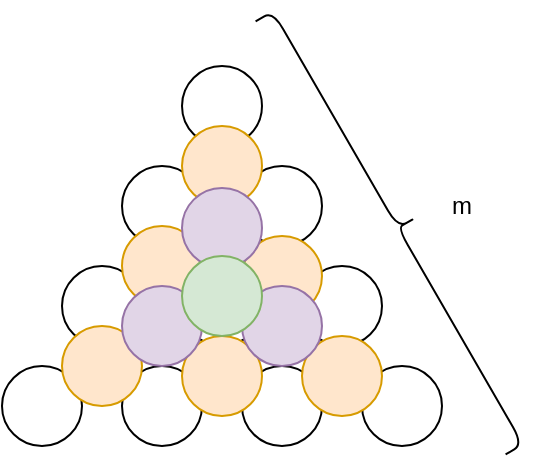 <mxfile version="16.5.1" type="device"><diagram id="NPf6RoLLkb9xHuEZ0TRM" name="Page-1"><mxGraphModel dx="1185" dy="728" grid="1" gridSize="10" guides="1" tooltips="1" connect="1" arrows="1" fold="1" page="1" pageScale="1" pageWidth="1169" pageHeight="827" math="0" shadow="0"><root><mxCell id="0"/><mxCell id="1" parent="0"/><mxCell id="zwampvZB81Tb2THDaLne-1" value="" style="ellipse;whiteSpace=wrap;html=1;aspect=fixed;" vertex="1" parent="1"><mxGeometry x="160" y="80" width="40" height="40" as="geometry"/></mxCell><mxCell id="zwampvZB81Tb2THDaLne-2" value="" style="ellipse;whiteSpace=wrap;html=1;aspect=fixed;" vertex="1" parent="1"><mxGeometry x="130" y="130" width="40" height="40" as="geometry"/></mxCell><mxCell id="zwampvZB81Tb2THDaLne-3" value="" style="ellipse;whiteSpace=wrap;html=1;aspect=fixed;" vertex="1" parent="1"><mxGeometry x="190" y="130" width="40" height="40" as="geometry"/></mxCell><mxCell id="zwampvZB81Tb2THDaLne-4" value="" style="ellipse;whiteSpace=wrap;html=1;aspect=fixed;" vertex="1" parent="1"><mxGeometry x="100" y="180" width="40" height="40" as="geometry"/></mxCell><mxCell id="zwampvZB81Tb2THDaLne-5" value="" style="ellipse;whiteSpace=wrap;html=1;aspect=fixed;" vertex="1" parent="1"><mxGeometry x="160" y="180" width="40" height="40" as="geometry"/></mxCell><mxCell id="zwampvZB81Tb2THDaLne-6" value="" style="ellipse;whiteSpace=wrap;html=1;aspect=fixed;" vertex="1" parent="1"><mxGeometry x="220" y="180" width="40" height="40" as="geometry"/></mxCell><mxCell id="zwampvZB81Tb2THDaLne-7" value="" style="ellipse;whiteSpace=wrap;html=1;aspect=fixed;" vertex="1" parent="1"><mxGeometry x="70" y="230" width="40" height="40" as="geometry"/></mxCell><mxCell id="zwampvZB81Tb2THDaLne-8" value="" style="ellipse;whiteSpace=wrap;html=1;aspect=fixed;" vertex="1" parent="1"><mxGeometry x="130" y="230" width="40" height="40" as="geometry"/></mxCell><mxCell id="zwampvZB81Tb2THDaLne-9" value="" style="ellipse;whiteSpace=wrap;html=1;aspect=fixed;" vertex="1" parent="1"><mxGeometry x="190" y="230" width="40" height="40" as="geometry"/></mxCell><mxCell id="zwampvZB81Tb2THDaLne-10" value="" style="ellipse;whiteSpace=wrap;html=1;aspect=fixed;" vertex="1" parent="1"><mxGeometry x="250" y="230" width="40" height="40" as="geometry"/></mxCell><mxCell id="zwampvZB81Tb2THDaLne-11" value="" style="shape=curlyBracket;whiteSpace=wrap;html=1;rounded=1;flipH=1;rotation=-30;size=0.5;" vertex="1" parent="1"><mxGeometry x="257.96" y="35.96" width="20" height="250" as="geometry"/></mxCell><mxCell id="zwampvZB81Tb2THDaLne-12" value="m" style="text;html=1;strokeColor=none;fillColor=none;align=center;verticalAlign=middle;whiteSpace=wrap;rounded=0;" vertex="1" parent="1"><mxGeometry x="270" y="135" width="60" height="30" as="geometry"/></mxCell><mxCell id="zwampvZB81Tb2THDaLne-13" value="" style="ellipse;whiteSpace=wrap;html=1;aspect=fixed;fillColor=#ffe6cc;strokeColor=#d79b00;" vertex="1" parent="1"><mxGeometry x="160" y="110" width="40" height="40" as="geometry"/></mxCell><mxCell id="zwampvZB81Tb2THDaLne-14" value="" style="ellipse;whiteSpace=wrap;html=1;aspect=fixed;fillColor=#ffe6cc;strokeColor=#d79b00;" vertex="1" parent="1"><mxGeometry x="130" y="160" width="40" height="40" as="geometry"/></mxCell><mxCell id="zwampvZB81Tb2THDaLne-15" value="" style="ellipse;whiteSpace=wrap;html=1;aspect=fixed;fillColor=#ffe6cc;strokeColor=#d79b00;" vertex="1" parent="1"><mxGeometry x="100" y="210" width="40" height="40" as="geometry"/></mxCell><mxCell id="zwampvZB81Tb2THDaLne-16" value="" style="ellipse;whiteSpace=wrap;html=1;aspect=fixed;fillColor=#ffe6cc;strokeColor=#d79b00;" vertex="1" parent="1"><mxGeometry x="190" y="165" width="40" height="40" as="geometry"/></mxCell><mxCell id="zwampvZB81Tb2THDaLne-17" value="" style="ellipse;whiteSpace=wrap;html=1;aspect=fixed;fillColor=#ffe6cc;strokeColor=#d79b00;" vertex="1" parent="1"><mxGeometry x="160" y="215" width="40" height="40" as="geometry"/></mxCell><mxCell id="zwampvZB81Tb2THDaLne-18" value="" style="ellipse;whiteSpace=wrap;html=1;aspect=fixed;fillColor=#ffe6cc;strokeColor=#d79b00;" vertex="1" parent="1"><mxGeometry x="220" y="215" width="40" height="40" as="geometry"/></mxCell><mxCell id="zwampvZB81Tb2THDaLne-19" value="" style="ellipse;whiteSpace=wrap;html=1;aspect=fixed;fillColor=#e1d5e7;strokeColor=#9673a6;" vertex="1" parent="1"><mxGeometry x="160" y="140.96" width="40" height="40" as="geometry"/></mxCell><mxCell id="zwampvZB81Tb2THDaLne-20" value="" style="ellipse;whiteSpace=wrap;html=1;aspect=fixed;fillColor=#e1d5e7;strokeColor=#9673a6;" vertex="1" parent="1"><mxGeometry x="130" y="190" width="40" height="40" as="geometry"/></mxCell><mxCell id="zwampvZB81Tb2THDaLne-21" value="" style="ellipse;whiteSpace=wrap;html=1;aspect=fixed;fillColor=#e1d5e7;strokeColor=#9673a6;" vertex="1" parent="1"><mxGeometry x="190" y="190" width="40" height="40" as="geometry"/></mxCell><mxCell id="zwampvZB81Tb2THDaLne-22" value="" style="ellipse;whiteSpace=wrap;html=1;aspect=fixed;fillColor=#d5e8d4;strokeColor=#82b366;" vertex="1" parent="1"><mxGeometry x="160" y="175" width="40" height="40" as="geometry"/></mxCell></root></mxGraphModel></diagram></mxfile>